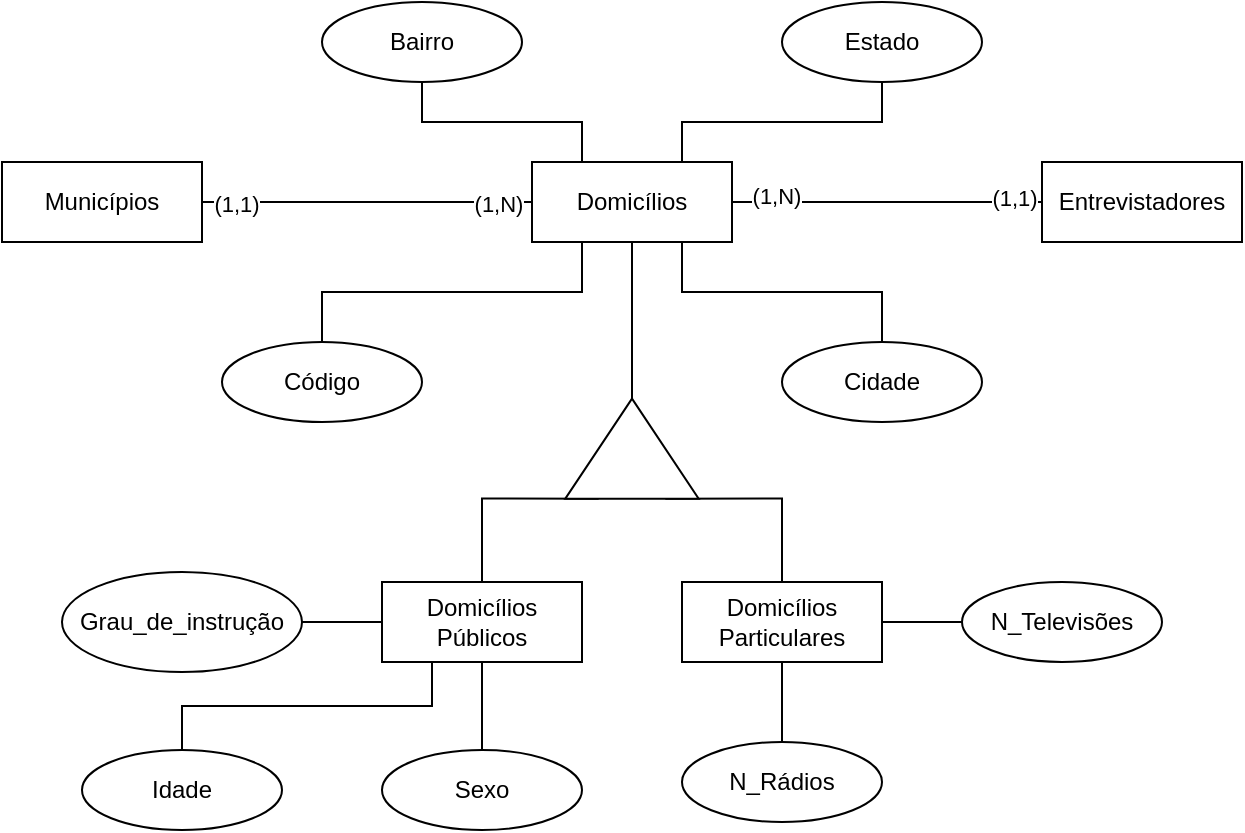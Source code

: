 <mxfile version="15.5.6" type="github">
  <diagram id="UfVnXv8fs7xHuOBUGZRc" name="Page-1">
    <mxGraphModel dx="868" dy="496" grid="1" gridSize="10" guides="1" tooltips="1" connect="1" arrows="1" fold="1" page="1" pageScale="1" pageWidth="1169" pageHeight="827" math="0" shadow="0">
      <root>
        <mxCell id="0" />
        <mxCell id="1" parent="0" />
        <mxCell id="0HXbnFeI_WoqrIRniTqe-20" style="edgeStyle=orthogonalEdgeStyle;rounded=0;orthogonalLoop=1;jettySize=auto;html=1;exitX=1;exitY=0.5;exitDx=0;exitDy=0;entryX=0;entryY=0.5;entryDx=0;entryDy=0;endArrow=none;endFill=0;" edge="1" parent="1" source="0HXbnFeI_WoqrIRniTqe-2" target="0HXbnFeI_WoqrIRniTqe-8">
          <mxGeometry relative="1" as="geometry" />
        </mxCell>
        <mxCell id="0HXbnFeI_WoqrIRniTqe-21" value="(1,1)" style="edgeLabel;html=1;align=center;verticalAlign=middle;resizable=0;points=[];" vertex="1" connectable="0" parent="0HXbnFeI_WoqrIRniTqe-20">
          <mxGeometry x="-0.794" y="-1" relative="1" as="geometry">
            <mxPoint as="offset" />
          </mxGeometry>
        </mxCell>
        <mxCell id="0HXbnFeI_WoqrIRniTqe-23" value="(1,N)" style="edgeLabel;html=1;align=center;verticalAlign=middle;resizable=0;points=[];" vertex="1" connectable="0" parent="0HXbnFeI_WoqrIRniTqe-20">
          <mxGeometry x="0.855" y="-2" relative="1" as="geometry">
            <mxPoint x="-5" y="-1" as="offset" />
          </mxGeometry>
        </mxCell>
        <mxCell id="0HXbnFeI_WoqrIRniTqe-2" value="Municípios" style="whiteSpace=wrap;html=1;align=center;" vertex="1" parent="1">
          <mxGeometry x="90" y="100" width="100" height="40" as="geometry" />
        </mxCell>
        <mxCell id="0HXbnFeI_WoqrIRniTqe-3" value="Código" style="ellipse;whiteSpace=wrap;html=1;align=center;" vertex="1" parent="1">
          <mxGeometry x="200" y="190" width="100" height="40" as="geometry" />
        </mxCell>
        <mxCell id="0HXbnFeI_WoqrIRniTqe-14" style="edgeStyle=orthogonalEdgeStyle;rounded=0;orthogonalLoop=1;jettySize=auto;html=1;exitX=0;exitY=0.75;exitDx=0;exitDy=0;endArrow=none;endFill=0;" edge="1" parent="1" source="0HXbnFeI_WoqrIRniTqe-5" target="0HXbnFeI_WoqrIRniTqe-10">
          <mxGeometry relative="1" as="geometry">
            <Array as="points">
              <mxPoint x="480" y="268" />
            </Array>
          </mxGeometry>
        </mxCell>
        <mxCell id="0HXbnFeI_WoqrIRniTqe-15" style="edgeStyle=orthogonalEdgeStyle;rounded=0;orthogonalLoop=1;jettySize=auto;html=1;exitX=0;exitY=0.25;exitDx=0;exitDy=0;entryX=0.5;entryY=0;entryDx=0;entryDy=0;endArrow=none;endFill=0;" edge="1" parent="1" source="0HXbnFeI_WoqrIRniTqe-5" target="0HXbnFeI_WoqrIRniTqe-9">
          <mxGeometry relative="1" as="geometry">
            <Array as="points">
              <mxPoint x="330" y="268" />
            </Array>
          </mxGeometry>
        </mxCell>
        <mxCell id="0HXbnFeI_WoqrIRniTqe-5" value="" style="triangle;whiteSpace=wrap;html=1;rotation=-90;" vertex="1" parent="1">
          <mxGeometry x="380" y="210" width="50" height="66.67" as="geometry" />
        </mxCell>
        <mxCell id="0HXbnFeI_WoqrIRniTqe-16" style="edgeStyle=orthogonalEdgeStyle;rounded=0;orthogonalLoop=1;jettySize=auto;html=1;exitX=0;exitY=0.5;exitDx=0;exitDy=0;entryX=1;entryY=0.5;entryDx=0;entryDy=0;endArrow=none;endFill=0;" edge="1" parent="1" source="0HXbnFeI_WoqrIRniTqe-7" target="0HXbnFeI_WoqrIRniTqe-8">
          <mxGeometry relative="1" as="geometry" />
        </mxCell>
        <mxCell id="0HXbnFeI_WoqrIRniTqe-17" value="(1,N)" style="edgeLabel;html=1;align=center;verticalAlign=middle;resizable=0;points=[];" vertex="1" connectable="0" parent="0HXbnFeI_WoqrIRniTqe-16">
          <mxGeometry x="0.716" y="-3" relative="1" as="geometry">
            <mxPoint as="offset" />
          </mxGeometry>
        </mxCell>
        <mxCell id="0HXbnFeI_WoqrIRniTqe-19" value="(1,1)" style="edgeLabel;html=1;align=center;verticalAlign=middle;resizable=0;points=[];" vertex="1" connectable="0" parent="0HXbnFeI_WoqrIRniTqe-16">
          <mxGeometry x="-0.819" y="-2" relative="1" as="geometry">
            <mxPoint as="offset" />
          </mxGeometry>
        </mxCell>
        <mxCell id="0HXbnFeI_WoqrIRniTqe-7" value="Entrevistadores" style="whiteSpace=wrap;html=1;align=center;" vertex="1" parent="1">
          <mxGeometry x="610" y="100" width="100" height="40" as="geometry" />
        </mxCell>
        <mxCell id="0HXbnFeI_WoqrIRniTqe-13" style="edgeStyle=orthogonalEdgeStyle;rounded=0;orthogonalLoop=1;jettySize=auto;html=1;exitX=0.5;exitY=1;exitDx=0;exitDy=0;endArrow=none;endFill=0;" edge="1" parent="1" source="0HXbnFeI_WoqrIRniTqe-8" target="0HXbnFeI_WoqrIRniTqe-5">
          <mxGeometry relative="1" as="geometry" />
        </mxCell>
        <mxCell id="0HXbnFeI_WoqrIRniTqe-24" style="edgeStyle=orthogonalEdgeStyle;rounded=0;orthogonalLoop=1;jettySize=auto;html=1;exitX=0.25;exitY=1;exitDx=0;exitDy=0;endArrow=none;endFill=0;" edge="1" parent="1" source="0HXbnFeI_WoqrIRniTqe-8" target="0HXbnFeI_WoqrIRniTqe-3">
          <mxGeometry relative="1" as="geometry" />
        </mxCell>
        <mxCell id="0HXbnFeI_WoqrIRniTqe-27" style="edgeStyle=orthogonalEdgeStyle;rounded=0;orthogonalLoop=1;jettySize=auto;html=1;exitX=0.75;exitY=1;exitDx=0;exitDy=0;entryX=0.5;entryY=0;entryDx=0;entryDy=0;endArrow=none;endFill=0;" edge="1" parent="1" source="0HXbnFeI_WoqrIRniTqe-8" target="0HXbnFeI_WoqrIRniTqe-26">
          <mxGeometry relative="1" as="geometry" />
        </mxCell>
        <mxCell id="0HXbnFeI_WoqrIRniTqe-8" value="Domicílios" style="whiteSpace=wrap;html=1;align=center;" vertex="1" parent="1">
          <mxGeometry x="355" y="100" width="100" height="40" as="geometry" />
        </mxCell>
        <mxCell id="0HXbnFeI_WoqrIRniTqe-36" style="edgeStyle=orthogonalEdgeStyle;rounded=0;orthogonalLoop=1;jettySize=auto;html=1;exitX=0.25;exitY=1;exitDx=0;exitDy=0;entryX=0.5;entryY=0;entryDx=0;entryDy=0;endArrow=none;endFill=0;" edge="1" parent="1" source="0HXbnFeI_WoqrIRniTqe-9" target="0HXbnFeI_WoqrIRniTqe-32">
          <mxGeometry relative="1" as="geometry" />
        </mxCell>
        <mxCell id="0HXbnFeI_WoqrIRniTqe-9" value="Domicílios Públicos" style="whiteSpace=wrap;html=1;align=center;" vertex="1" parent="1">
          <mxGeometry x="280" y="310" width="100" height="40" as="geometry" />
        </mxCell>
        <mxCell id="0HXbnFeI_WoqrIRniTqe-41" style="edgeStyle=orthogonalEdgeStyle;rounded=0;orthogonalLoop=1;jettySize=auto;html=1;exitX=1;exitY=0.5;exitDx=0;exitDy=0;entryX=0;entryY=0.5;entryDx=0;entryDy=0;endArrow=none;endFill=0;" edge="1" parent="1" source="0HXbnFeI_WoqrIRniTqe-10" target="0HXbnFeI_WoqrIRniTqe-39">
          <mxGeometry relative="1" as="geometry" />
        </mxCell>
        <mxCell id="0HXbnFeI_WoqrIRniTqe-42" style="edgeStyle=orthogonalEdgeStyle;rounded=0;orthogonalLoop=1;jettySize=auto;html=1;exitX=0.5;exitY=1;exitDx=0;exitDy=0;entryX=0.5;entryY=0;entryDx=0;entryDy=0;endArrow=none;endFill=0;" edge="1" parent="1" source="0HXbnFeI_WoqrIRniTqe-10" target="0HXbnFeI_WoqrIRniTqe-40">
          <mxGeometry relative="1" as="geometry" />
        </mxCell>
        <mxCell id="0HXbnFeI_WoqrIRniTqe-10" value="Domicílios Particulares" style="whiteSpace=wrap;html=1;align=center;" vertex="1" parent="1">
          <mxGeometry x="430" y="310" width="100" height="40" as="geometry" />
        </mxCell>
        <mxCell id="0HXbnFeI_WoqrIRniTqe-26" value="Cidade" style="ellipse;whiteSpace=wrap;html=1;align=center;" vertex="1" parent="1">
          <mxGeometry x="480" y="190" width="100" height="40" as="geometry" />
        </mxCell>
        <mxCell id="0HXbnFeI_WoqrIRniTqe-29" style="edgeStyle=orthogonalEdgeStyle;rounded=0;orthogonalLoop=1;jettySize=auto;html=1;exitX=0.5;exitY=1;exitDx=0;exitDy=0;entryX=0.75;entryY=0;entryDx=0;entryDy=0;endArrow=none;endFill=0;" edge="1" parent="1" source="0HXbnFeI_WoqrIRniTqe-28" target="0HXbnFeI_WoqrIRniTqe-8">
          <mxGeometry relative="1" as="geometry" />
        </mxCell>
        <mxCell id="0HXbnFeI_WoqrIRniTqe-28" value="Estado" style="ellipse;whiteSpace=wrap;html=1;align=center;" vertex="1" parent="1">
          <mxGeometry x="480" y="20" width="100" height="40" as="geometry" />
        </mxCell>
        <mxCell id="0HXbnFeI_WoqrIRniTqe-31" style="edgeStyle=orthogonalEdgeStyle;rounded=0;orthogonalLoop=1;jettySize=auto;html=1;exitX=0.5;exitY=1;exitDx=0;exitDy=0;entryX=0.25;entryY=0;entryDx=0;entryDy=0;endArrow=none;endFill=0;" edge="1" parent="1" source="0HXbnFeI_WoqrIRniTqe-30" target="0HXbnFeI_WoqrIRniTqe-8">
          <mxGeometry relative="1" as="geometry" />
        </mxCell>
        <mxCell id="0HXbnFeI_WoqrIRniTqe-30" value="Bairro" style="ellipse;whiteSpace=wrap;html=1;align=center;" vertex="1" parent="1">
          <mxGeometry x="250" y="20" width="100" height="40" as="geometry" />
        </mxCell>
        <mxCell id="0HXbnFeI_WoqrIRniTqe-32" value="Idade" style="ellipse;whiteSpace=wrap;html=1;align=center;" vertex="1" parent="1">
          <mxGeometry x="130" y="394" width="100" height="40" as="geometry" />
        </mxCell>
        <mxCell id="0HXbnFeI_WoqrIRniTqe-37" style="edgeStyle=orthogonalEdgeStyle;rounded=0;orthogonalLoop=1;jettySize=auto;html=1;exitX=0.5;exitY=0;exitDx=0;exitDy=0;entryX=0.5;entryY=1;entryDx=0;entryDy=0;endArrow=none;endFill=0;" edge="1" parent="1" source="0HXbnFeI_WoqrIRniTqe-33" target="0HXbnFeI_WoqrIRniTqe-9">
          <mxGeometry relative="1" as="geometry" />
        </mxCell>
        <mxCell id="0HXbnFeI_WoqrIRniTqe-33" value="Sexo" style="ellipse;whiteSpace=wrap;html=1;align=center;" vertex="1" parent="1">
          <mxGeometry x="280" y="394" width="100" height="40" as="geometry" />
        </mxCell>
        <mxCell id="0HXbnFeI_WoqrIRniTqe-38" style="edgeStyle=orthogonalEdgeStyle;rounded=0;orthogonalLoop=1;jettySize=auto;html=1;exitX=1;exitY=0.5;exitDx=0;exitDy=0;entryX=0;entryY=0.5;entryDx=0;entryDy=0;endArrow=none;endFill=0;" edge="1" parent="1" source="0HXbnFeI_WoqrIRniTqe-34" target="0HXbnFeI_WoqrIRniTqe-9">
          <mxGeometry relative="1" as="geometry" />
        </mxCell>
        <mxCell id="0HXbnFeI_WoqrIRniTqe-34" value="Grau_de_instrução" style="ellipse;whiteSpace=wrap;html=1;align=center;" vertex="1" parent="1">
          <mxGeometry x="120" y="305" width="120" height="50" as="geometry" />
        </mxCell>
        <mxCell id="0HXbnFeI_WoqrIRniTqe-39" value="N_Televisões" style="ellipse;whiteSpace=wrap;html=1;align=center;" vertex="1" parent="1">
          <mxGeometry x="570" y="310" width="100" height="40" as="geometry" />
        </mxCell>
        <mxCell id="0HXbnFeI_WoqrIRniTqe-40" value="N_Rádios" style="ellipse;whiteSpace=wrap;html=1;align=center;" vertex="1" parent="1">
          <mxGeometry x="430" y="390" width="100" height="40" as="geometry" />
        </mxCell>
      </root>
    </mxGraphModel>
  </diagram>
</mxfile>
